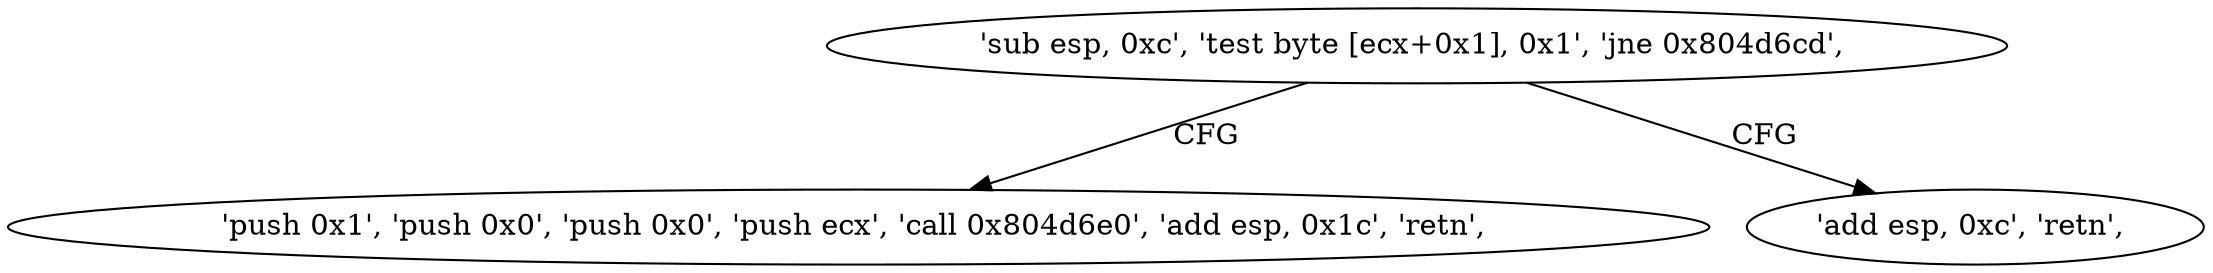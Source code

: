 digraph "func" {
"134534848" [label = "'sub esp, 0xc', 'test byte [ecx+0x1], 0x1', 'jne 0x804d6cd', " ]
"134534861" [label = "'push 0x1', 'push 0x0', 'push 0x0', 'push ecx', 'call 0x804d6e0', 'add esp, 0x1c', 'retn', " ]
"134534857" [label = "'add esp, 0xc', 'retn', " ]
"134534848" -> "134534861" [ label = "CFG" ]
"134534848" -> "134534857" [ label = "CFG" ]
}
